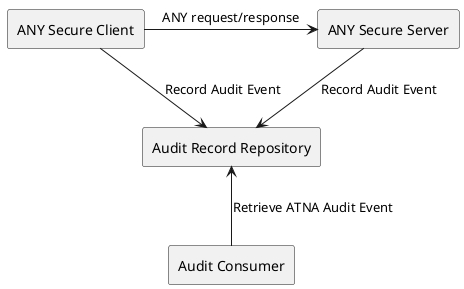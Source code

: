 @startuml
agent "ANY Secure Client" as Client
agent "ANY Secure Server" as Server
agent "Audit Record Repository" as AuditRepository
agent "Audit Consumer" as AuditClient
Client -right-> Server : ANY request/response
Server -down-> AuditRepository: Record Audit Event
Client --> AuditRepository: Record Audit Event
AuditClient -up-> AuditRepository: Retrieve ATNA Audit Event
@enduml

